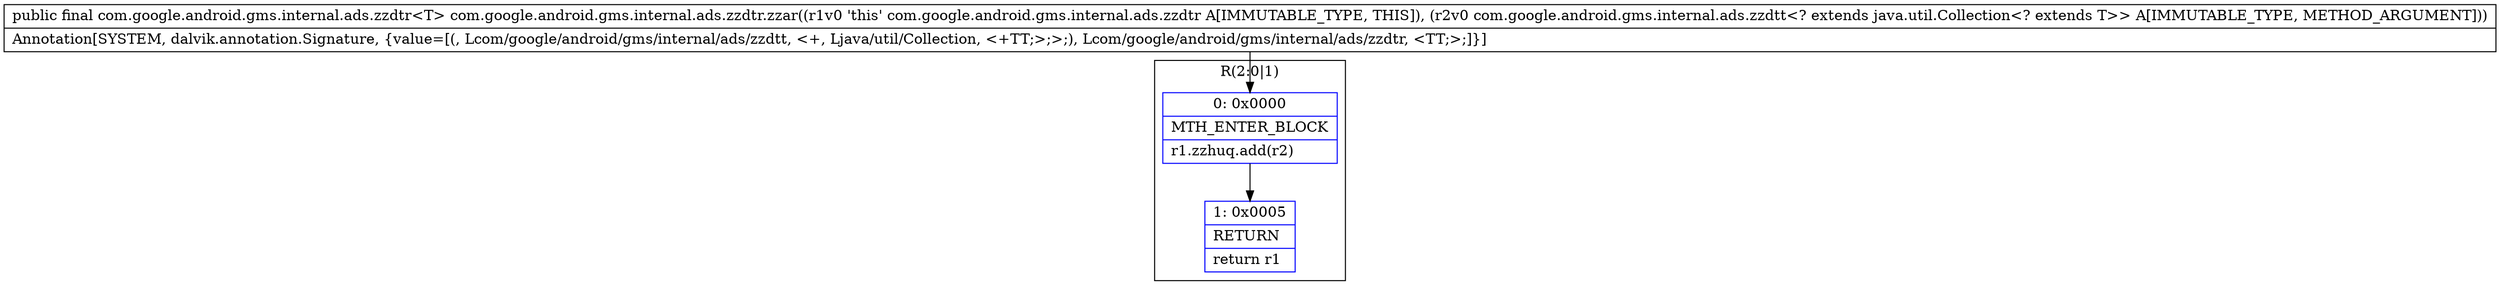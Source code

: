 digraph "CFG forcom.google.android.gms.internal.ads.zzdtr.zzar(Lcom\/google\/android\/gms\/internal\/ads\/zzdtt;)Lcom\/google\/android\/gms\/internal\/ads\/zzdtr;" {
subgraph cluster_Region_1767866641 {
label = "R(2:0|1)";
node [shape=record,color=blue];
Node_0 [shape=record,label="{0\:\ 0x0000|MTH_ENTER_BLOCK\l|r1.zzhuq.add(r2)\l}"];
Node_1 [shape=record,label="{1\:\ 0x0005|RETURN\l|return r1\l}"];
}
MethodNode[shape=record,label="{public final com.google.android.gms.internal.ads.zzdtr\<T\> com.google.android.gms.internal.ads.zzdtr.zzar((r1v0 'this' com.google.android.gms.internal.ads.zzdtr A[IMMUTABLE_TYPE, THIS]), (r2v0 com.google.android.gms.internal.ads.zzdtt\<? extends java.util.Collection\<? extends T\>\> A[IMMUTABLE_TYPE, METHOD_ARGUMENT]))  | Annotation[SYSTEM, dalvik.annotation.Signature, \{value=[(, Lcom\/google\/android\/gms\/internal\/ads\/zzdtt, \<+, Ljava\/util\/Collection, \<+TT;\>;\>;), Lcom\/google\/android\/gms\/internal\/ads\/zzdtr, \<TT;\>;]\}]\l}"];
MethodNode -> Node_0;
Node_0 -> Node_1;
}

